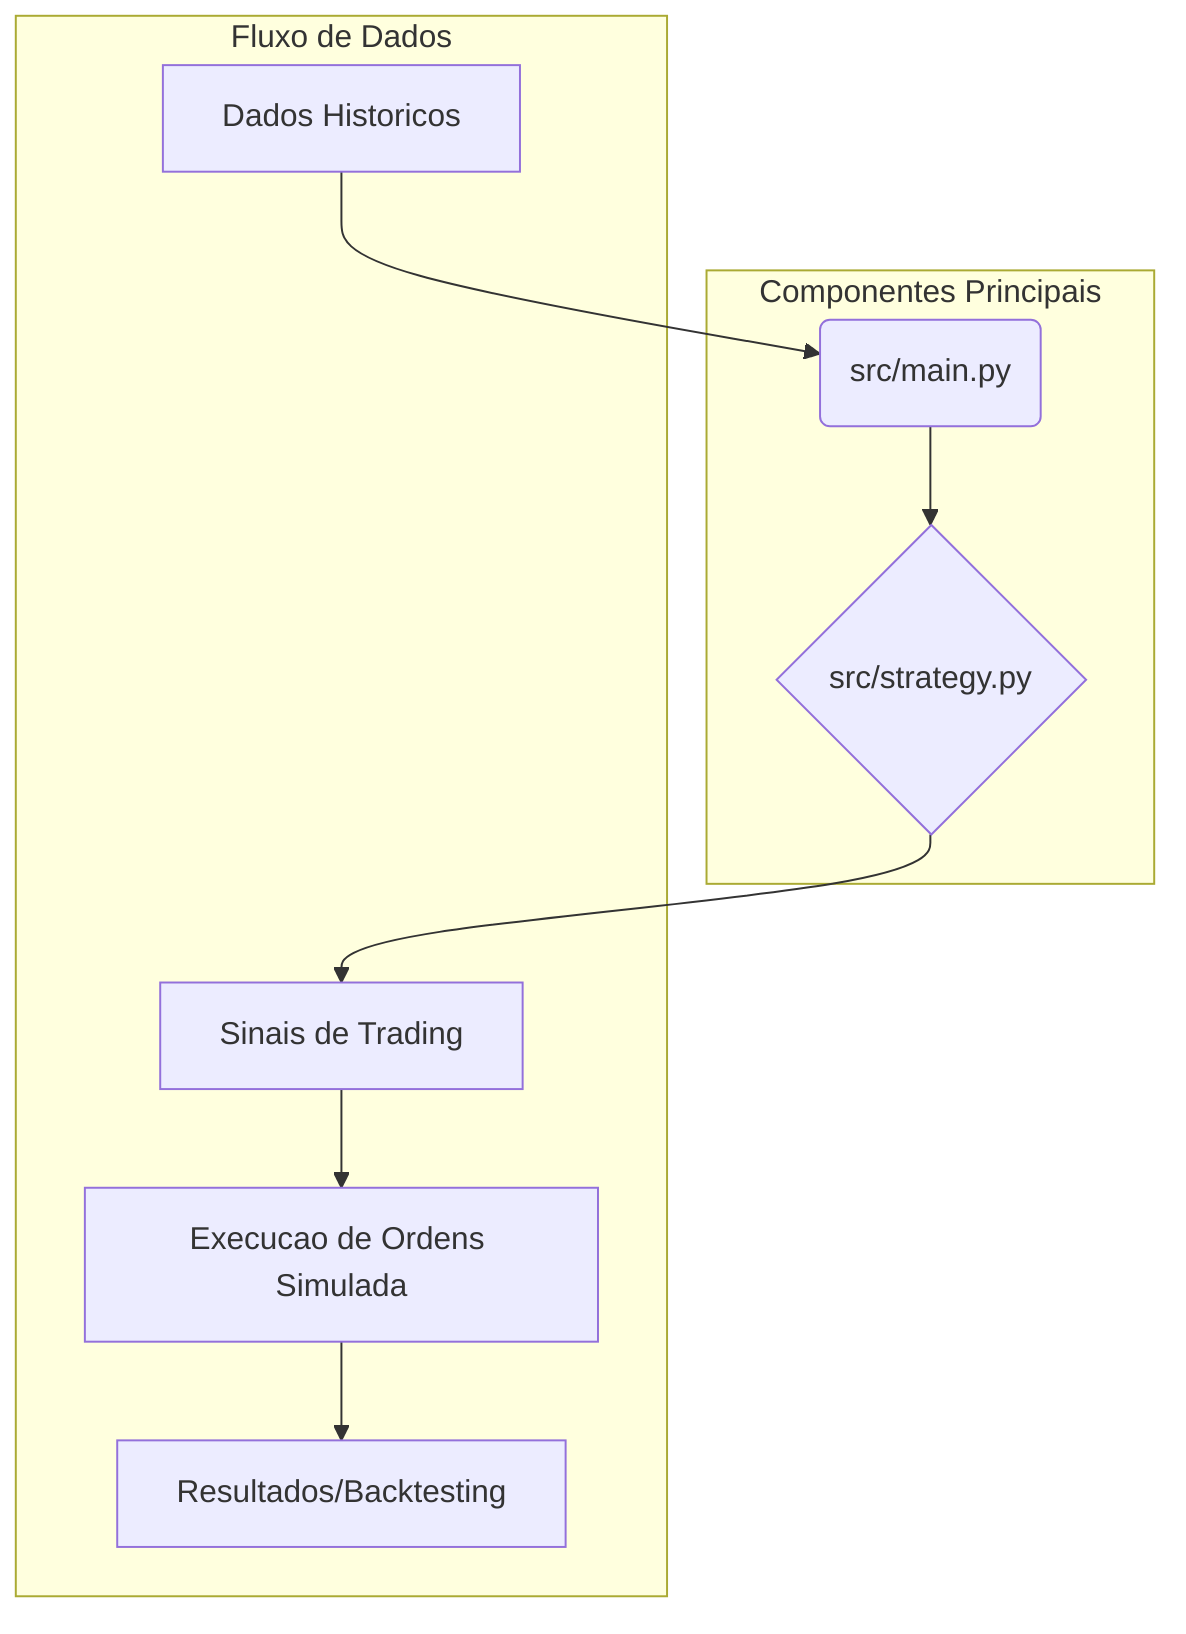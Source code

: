 graph TD
    A[Dados Historicos] --> B(src/main.py)
    B --> C{src/strategy.py}
    C --> D[Sinais de Trading]
    D --> E[Execucao de Ordens Simulada]
    E --> F[Resultados/Backtesting]
    subgraph Componentes Principais
        B
        C
    end
    subgraph Fluxo de Dados
        A
        D
        E
        F
    end